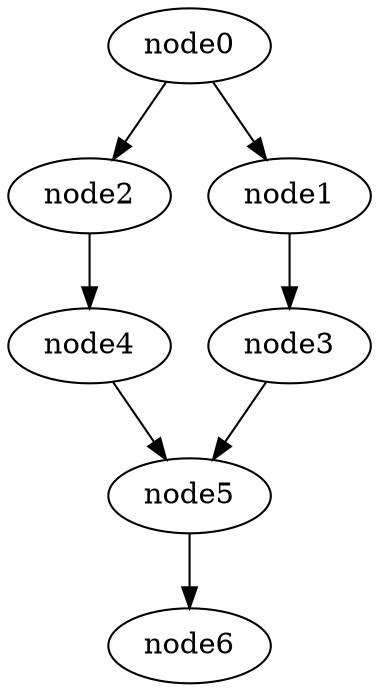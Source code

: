 digraph g{
	node6
	node5 -> node6
	node4 -> node5
	node3 -> node5
	node2 -> node4
	node1 -> node3
	node0 -> node2
	node0 -> node1
}
